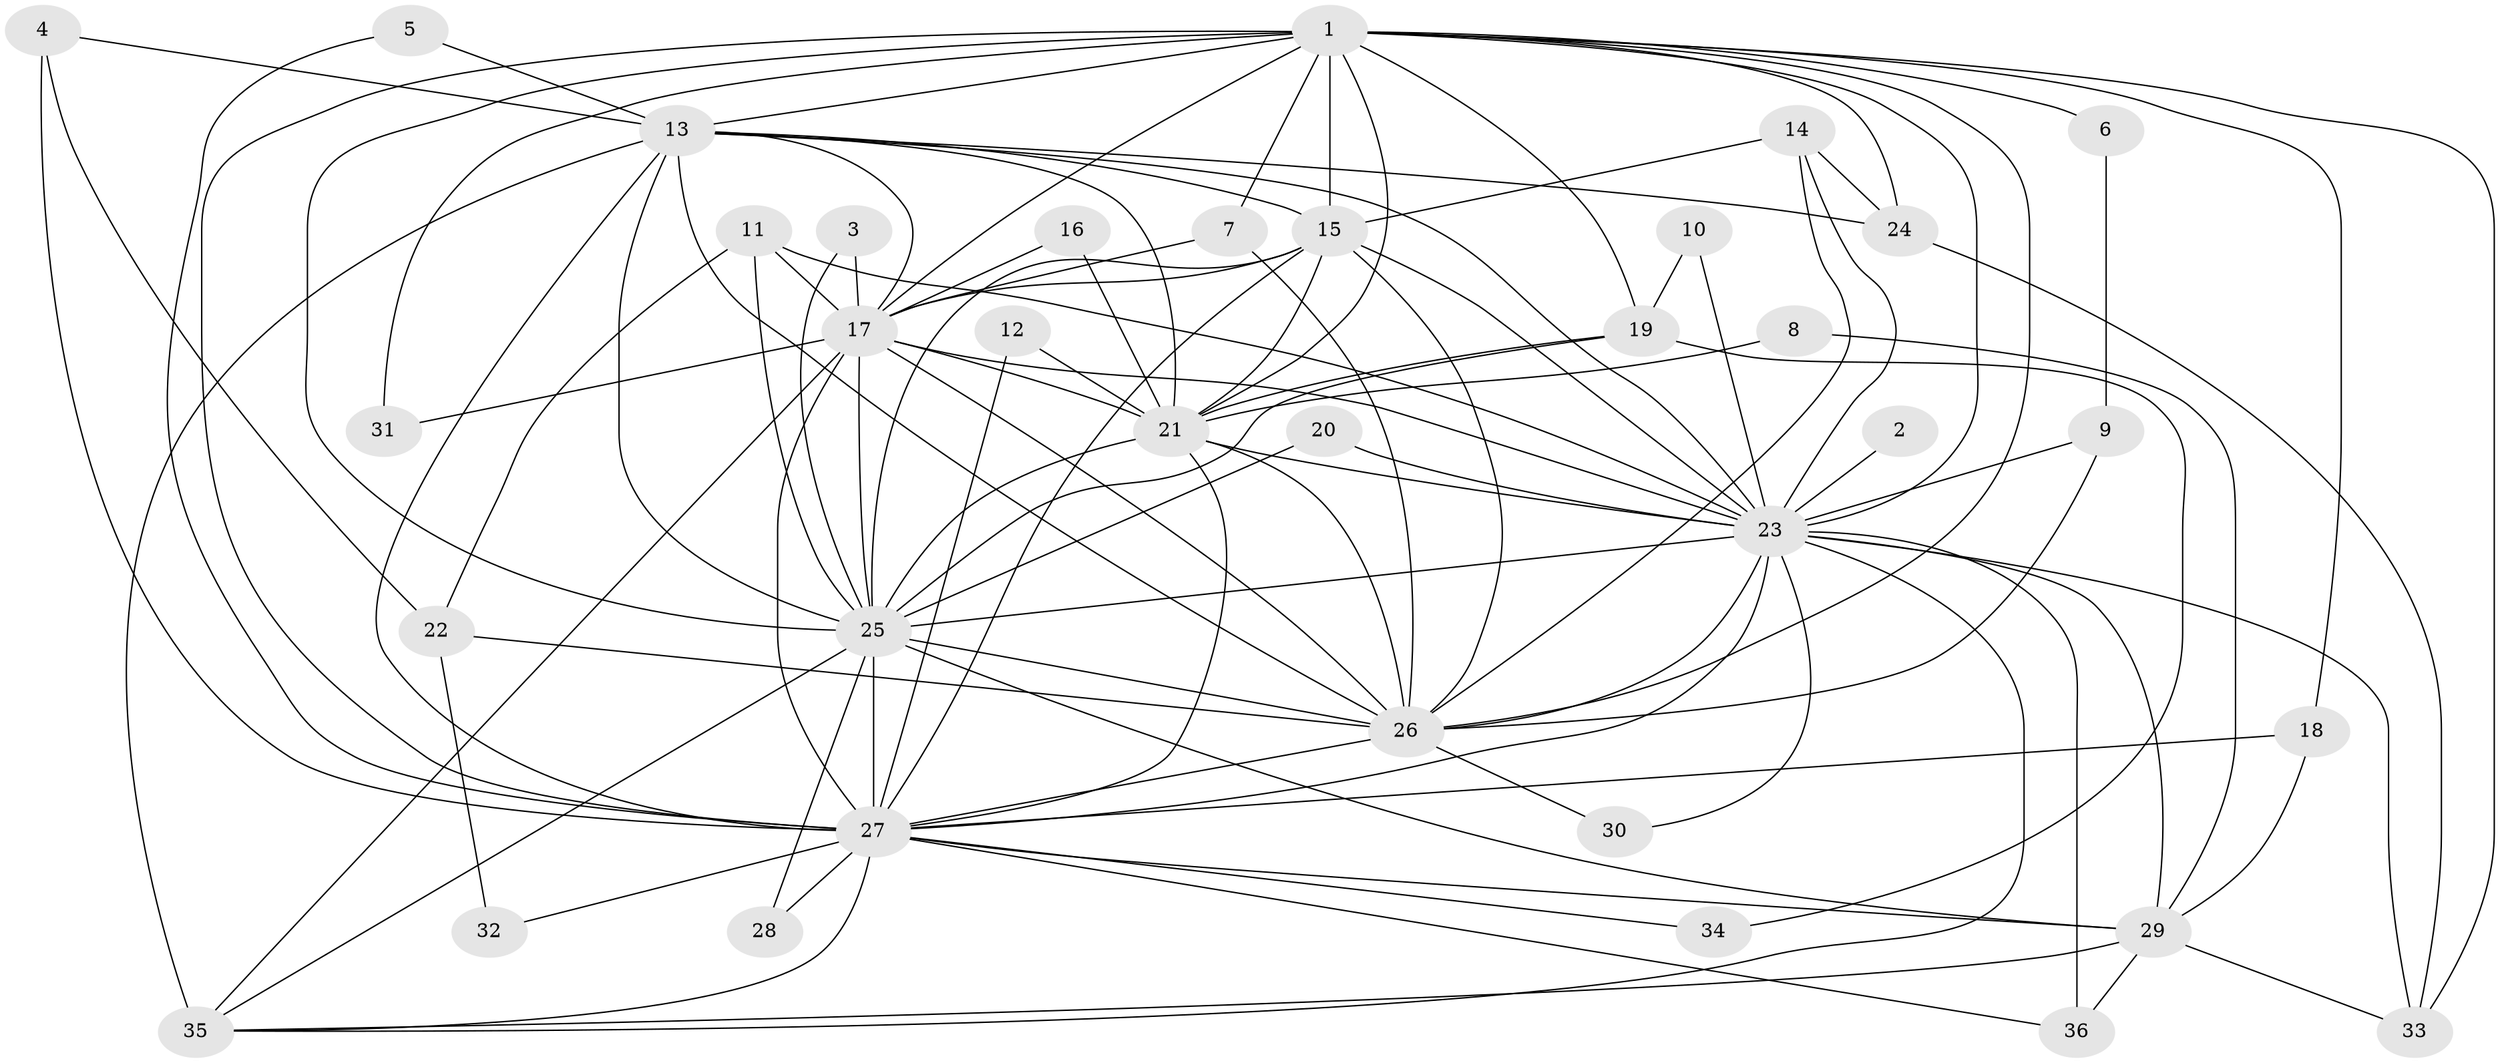 // original degree distribution, {16: 0.014084507042253521, 11: 0.028169014084507043, 26: 0.014084507042253521, 18: 0.028169014084507043, 24: 0.014084507042253521, 15: 0.028169014084507043, 13: 0.014084507042253521, 2: 0.4788732394366197, 4: 0.15492957746478872, 3: 0.19718309859154928, 8: 0.014084507042253521, 5: 0.014084507042253521}
// Generated by graph-tools (version 1.1) at 2025/25/03/09/25 03:25:48]
// undirected, 36 vertices, 104 edges
graph export_dot {
graph [start="1"]
  node [color=gray90,style=filled];
  1;
  2;
  3;
  4;
  5;
  6;
  7;
  8;
  9;
  10;
  11;
  12;
  13;
  14;
  15;
  16;
  17;
  18;
  19;
  20;
  21;
  22;
  23;
  24;
  25;
  26;
  27;
  28;
  29;
  30;
  31;
  32;
  33;
  34;
  35;
  36;
  1 -- 6 [weight=1.0];
  1 -- 7 [weight=1.0];
  1 -- 13 [weight=2.0];
  1 -- 15 [weight=2.0];
  1 -- 17 [weight=2.0];
  1 -- 18 [weight=1.0];
  1 -- 19 [weight=1.0];
  1 -- 21 [weight=2.0];
  1 -- 23 [weight=2.0];
  1 -- 24 [weight=1.0];
  1 -- 25 [weight=2.0];
  1 -- 26 [weight=2.0];
  1 -- 27 [weight=2.0];
  1 -- 31 [weight=1.0];
  1 -- 33 [weight=1.0];
  2 -- 23 [weight=1.0];
  3 -- 17 [weight=1.0];
  3 -- 25 [weight=1.0];
  4 -- 13 [weight=1.0];
  4 -- 22 [weight=1.0];
  4 -- 27 [weight=1.0];
  5 -- 13 [weight=1.0];
  5 -- 27 [weight=1.0];
  6 -- 9 [weight=1.0];
  7 -- 17 [weight=1.0];
  7 -- 26 [weight=1.0];
  8 -- 21 [weight=1.0];
  8 -- 29 [weight=1.0];
  9 -- 23 [weight=2.0];
  9 -- 26 [weight=1.0];
  10 -- 19 [weight=1.0];
  10 -- 23 [weight=1.0];
  11 -- 17 [weight=1.0];
  11 -- 22 [weight=1.0];
  11 -- 23 [weight=1.0];
  11 -- 25 [weight=1.0];
  12 -- 21 [weight=1.0];
  12 -- 27 [weight=2.0];
  13 -- 15 [weight=1.0];
  13 -- 17 [weight=1.0];
  13 -- 21 [weight=1.0];
  13 -- 23 [weight=1.0];
  13 -- 24 [weight=1.0];
  13 -- 25 [weight=1.0];
  13 -- 26 [weight=2.0];
  13 -- 27 [weight=2.0];
  13 -- 35 [weight=1.0];
  14 -- 15 [weight=1.0];
  14 -- 23 [weight=1.0];
  14 -- 24 [weight=1.0];
  14 -- 26 [weight=1.0];
  15 -- 17 [weight=1.0];
  15 -- 21 [weight=1.0];
  15 -- 23 [weight=2.0];
  15 -- 25 [weight=2.0];
  15 -- 26 [weight=1.0];
  15 -- 27 [weight=1.0];
  16 -- 17 [weight=1.0];
  16 -- 21 [weight=1.0];
  17 -- 21 [weight=1.0];
  17 -- 23 [weight=1.0];
  17 -- 25 [weight=1.0];
  17 -- 26 [weight=2.0];
  17 -- 27 [weight=3.0];
  17 -- 31 [weight=1.0];
  17 -- 35 [weight=1.0];
  18 -- 27 [weight=1.0];
  18 -- 29 [weight=1.0];
  19 -- 21 [weight=1.0];
  19 -- 25 [weight=1.0];
  19 -- 34 [weight=1.0];
  20 -- 23 [weight=1.0];
  20 -- 25 [weight=1.0];
  21 -- 23 [weight=1.0];
  21 -- 25 [weight=2.0];
  21 -- 26 [weight=1.0];
  21 -- 27 [weight=2.0];
  22 -- 26 [weight=2.0];
  22 -- 32 [weight=1.0];
  23 -- 25 [weight=1.0];
  23 -- 26 [weight=2.0];
  23 -- 27 [weight=2.0];
  23 -- 29 [weight=1.0];
  23 -- 30 [weight=1.0];
  23 -- 33 [weight=1.0];
  23 -- 35 [weight=1.0];
  23 -- 36 [weight=1.0];
  24 -- 33 [weight=1.0];
  25 -- 26 [weight=1.0];
  25 -- 27 [weight=1.0];
  25 -- 28 [weight=1.0];
  25 -- 29 [weight=1.0];
  25 -- 35 [weight=2.0];
  26 -- 27 [weight=1.0];
  26 -- 30 [weight=1.0];
  27 -- 28 [weight=1.0];
  27 -- 29 [weight=1.0];
  27 -- 32 [weight=1.0];
  27 -- 34 [weight=1.0];
  27 -- 35 [weight=1.0];
  27 -- 36 [weight=1.0];
  29 -- 33 [weight=1.0];
  29 -- 35 [weight=1.0];
  29 -- 36 [weight=1.0];
}
